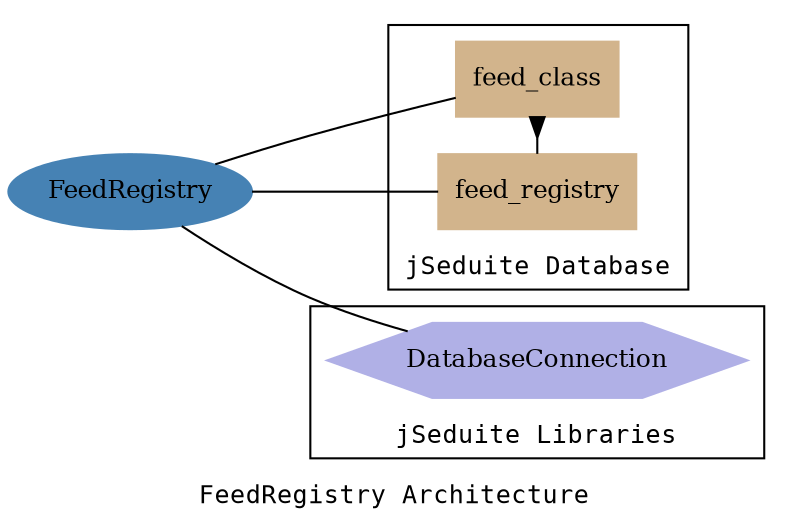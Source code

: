 digraph jSeduite_arch {
  label="FeedRegistry Architecture";
  fontname="Courier";
  node [fontsize=12, style=filled, shape="ellipse", color="#4682B4"];
  edge [arrowhead="none"];
  fontsize=12;
  rankdir=LR ;

  subgraph cluster_database {
    label="jSeduite Database" ;
    labelloc=b;
    node [shape="box", color="#D2B48C"];
    edge [arrowhead="inv",arrowtail="inv"] ;

    feed_registry_db -> feed_class_db ;
    {rank=same; feed_class_db; feed_registry_db; }
    feed_class_db    [label="feed_class"] ;
    feed_registry_db [label="feed_registry"] ;

  }

  subgraph cluster_librairies {
    label="jSeduite Libraries" ;
    labelloc=b;
    node [shape="hexagon",color="#B0B0E6",style="filled"];

    db_conn [label="DatabaseConnection"];
  }

  feed_registry [label="FeedRegistry"];
  feed_registry -> feed_registry_db ;
  feed_registry -> feed_class_db ;
  feed_registry ->  db_conn ;
}